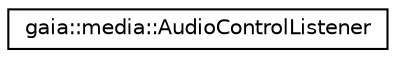 digraph G
{
  edge [fontname="Helvetica",fontsize="10",labelfontname="Helvetica",labelfontsize="10"];
  node [fontname="Helvetica",fontsize="10",shape=record];
  rankdir=LR;
  Node1 [label="gaia::media::AudioControlListener",height=0.2,width=0.4,color="black", fillcolor="white", style="filled",URL="$db/de1/classgaia_1_1media_1_1_audio_control_listener.html"];
}
